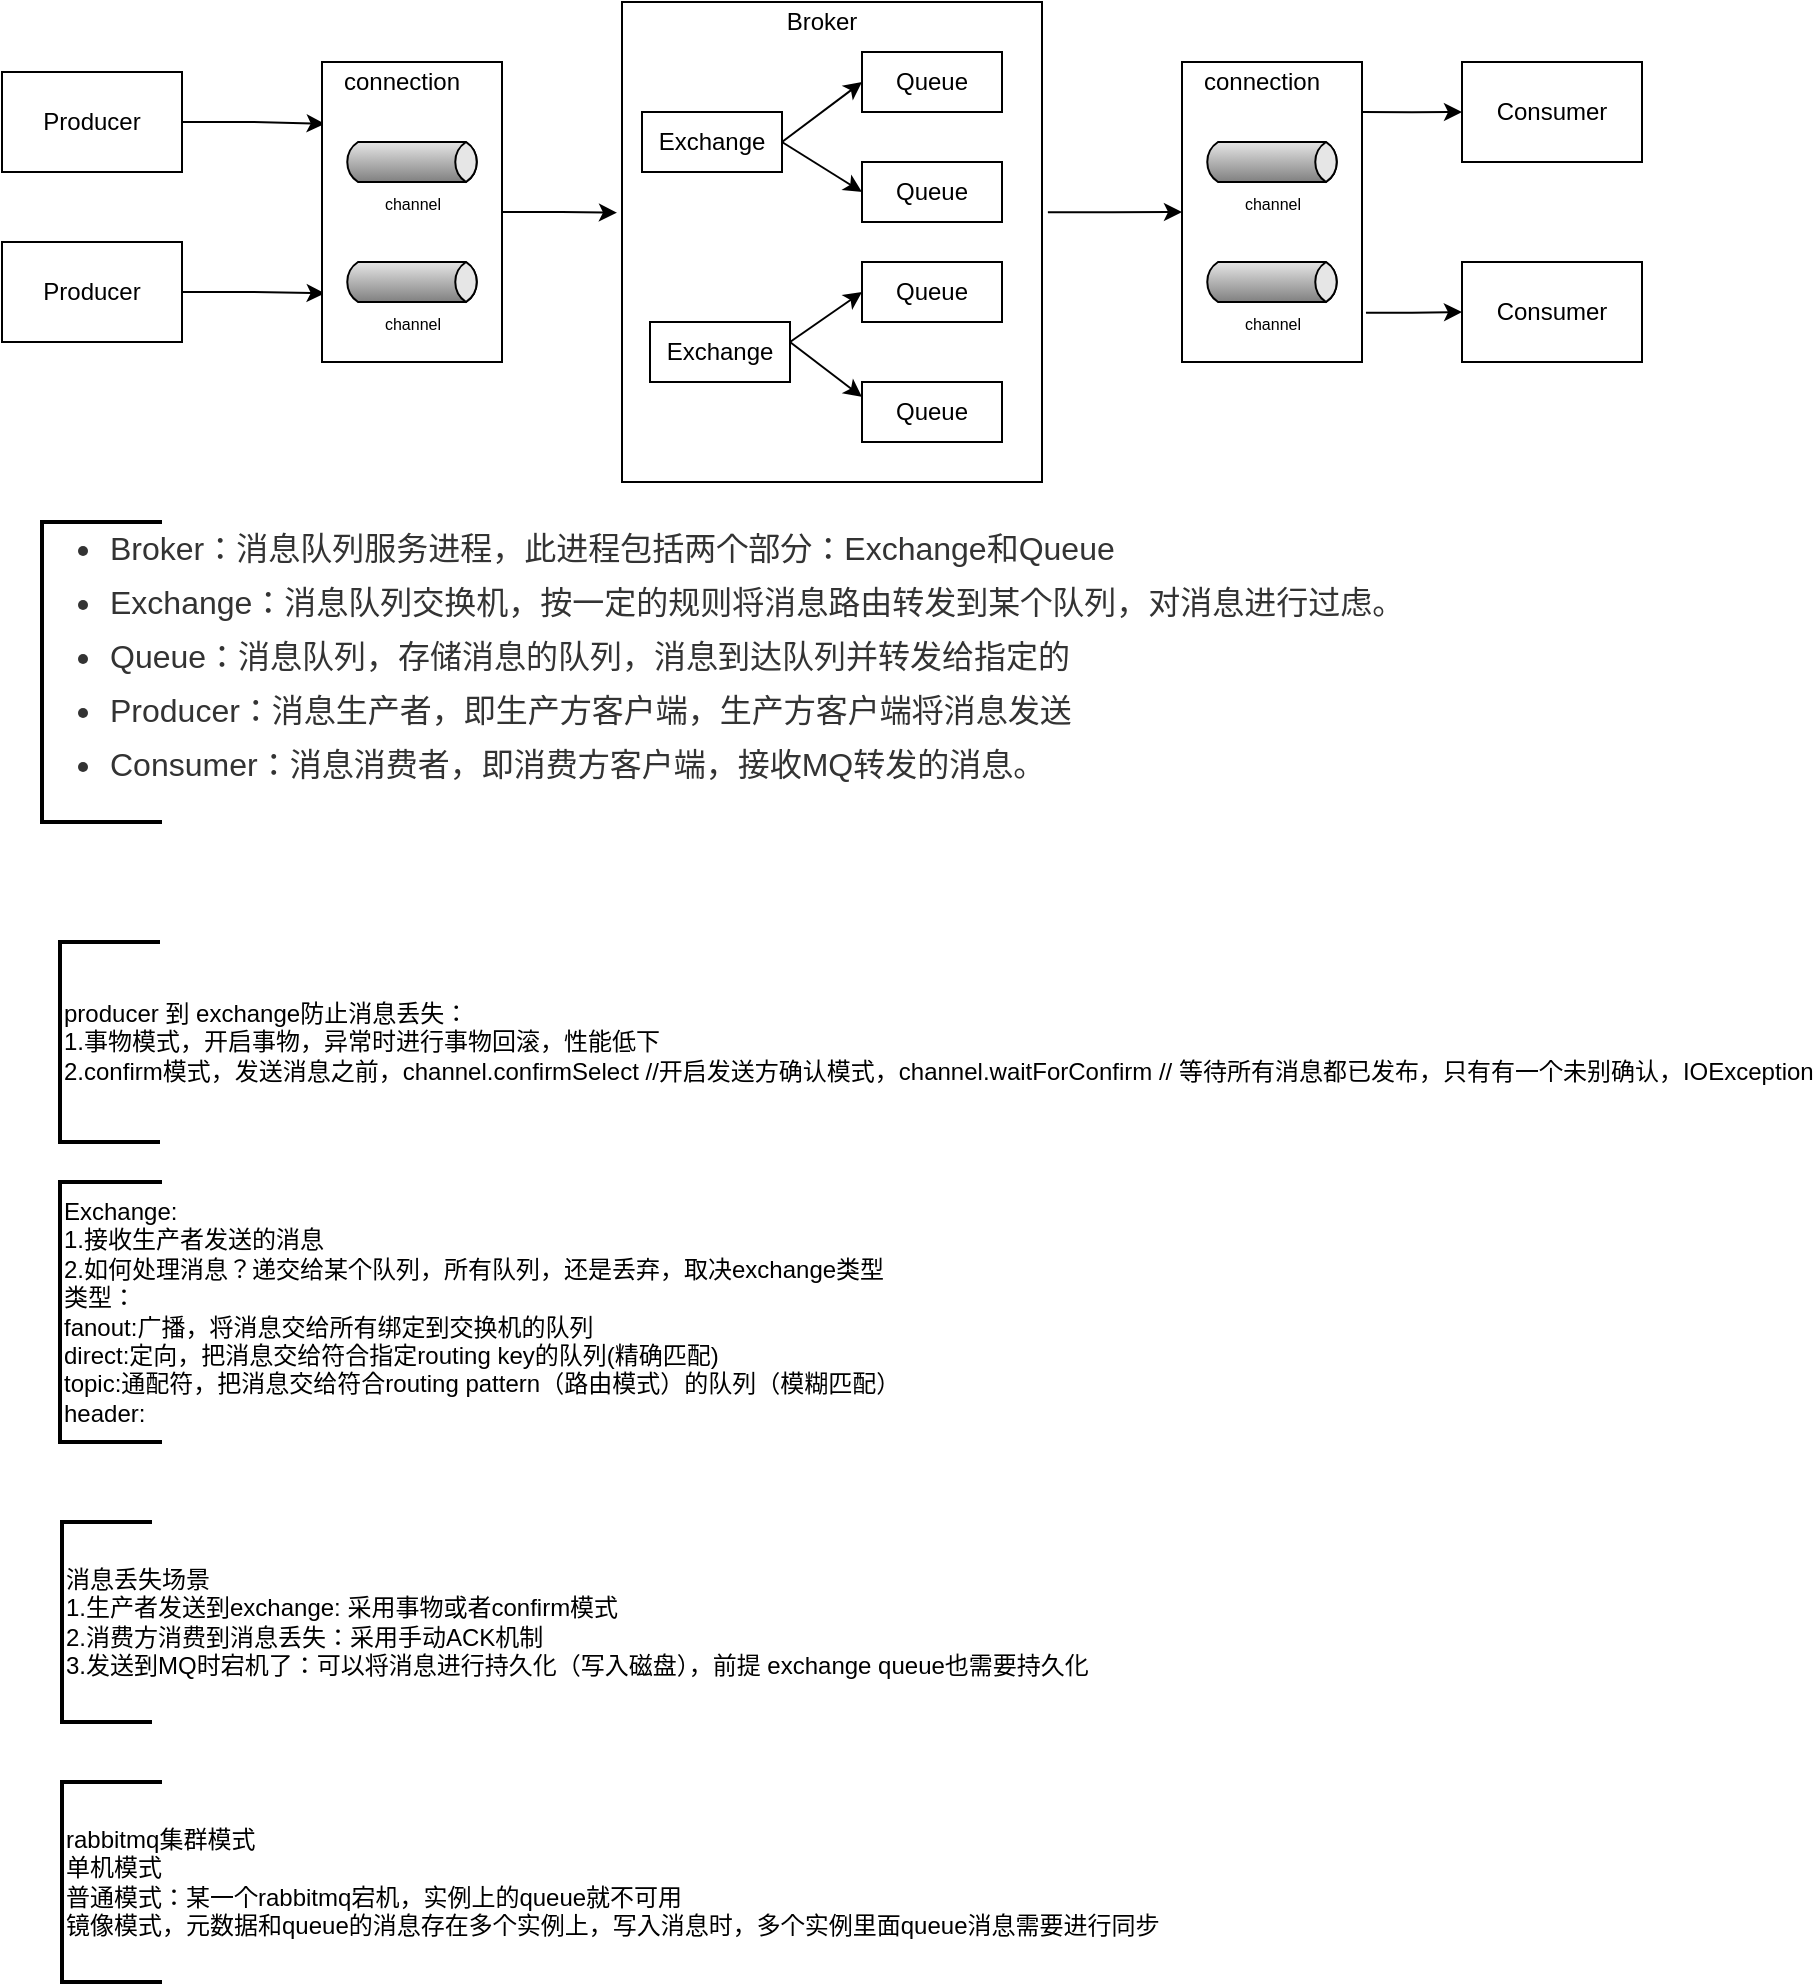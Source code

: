 <mxfile version="14.1.9" type="github">
  <diagram id="YkF_xr2YK-9CTUuaJ1Um" name="Page-1">
    <mxGraphModel dx="782" dy="469" grid="1" gridSize="10" guides="1" tooltips="1" connect="1" arrows="1" fold="1" page="1" pageScale="1" pageWidth="827" pageHeight="1169" math="0" shadow="0">
      <root>
        <mxCell id="0" />
        <mxCell id="1" parent="0" />
        <mxCell id="eu5U1hnf9LweZi0uD29D-2" value="rabbitmq集群模式&lt;br&gt;单机模式&lt;br&gt;普通模式：某一个rabbitmq宕机，实例上的queue就不可用&lt;br&gt;镜像模式，元数据和queue的消息存在多个实例上，写入消息时，多个实例里面queue消息需要进行同步" style="strokeWidth=2;html=1;shape=mxgraph.flowchart.annotation_1;align=left;pointerEvents=1;" parent="1" vertex="1">
          <mxGeometry x="50" y="1270" width="50" height="100" as="geometry" />
        </mxCell>
        <mxCell id="eu5U1hnf9LweZi0uD29D-32" style="edgeStyle=orthogonalEdgeStyle;rounded=0;orthogonalLoop=1;jettySize=auto;html=1;entryX=0.015;entryY=0.206;entryDx=0;entryDy=0;entryPerimeter=0;" parent="1" source="eu5U1hnf9LweZi0uD29D-5" target="eu5U1hnf9LweZi0uD29D-9" edge="1">
          <mxGeometry relative="1" as="geometry" />
        </mxCell>
        <mxCell id="eu5U1hnf9LweZi0uD29D-5" value="Producer" style="rounded=0;whiteSpace=wrap;html=1;" parent="1" vertex="1">
          <mxGeometry x="20" y="415" width="90" height="50" as="geometry" />
        </mxCell>
        <mxCell id="eu5U1hnf9LweZi0uD29D-33" style="edgeStyle=orthogonalEdgeStyle;rounded=0;orthogonalLoop=1;jettySize=auto;html=1;entryX=0.015;entryY=0.771;entryDx=0;entryDy=0;entryPerimeter=0;" parent="1" source="eu5U1hnf9LweZi0uD29D-6" target="eu5U1hnf9LweZi0uD29D-9" edge="1">
          <mxGeometry relative="1" as="geometry" />
        </mxCell>
        <mxCell id="eu5U1hnf9LweZi0uD29D-6" value="Producer" style="rounded=0;whiteSpace=wrap;html=1;" parent="1" vertex="1">
          <mxGeometry x="20" y="500" width="90" height="50" as="geometry" />
        </mxCell>
        <mxCell id="eu5U1hnf9LweZi0uD29D-34" value="" style="edgeStyle=orthogonalEdgeStyle;rounded=0;orthogonalLoop=1;jettySize=auto;html=1;entryX=-0.012;entryY=0.439;entryDx=0;entryDy=0;entryPerimeter=0;" parent="1" source="eu5U1hnf9LweZi0uD29D-9" target="eu5U1hnf9LweZi0uD29D-14" edge="1">
          <mxGeometry relative="1" as="geometry">
            <mxPoint x="320" y="485" as="targetPoint" />
          </mxGeometry>
        </mxCell>
        <mxCell id="eu5U1hnf9LweZi0uD29D-9" value="" style="rounded=0;whiteSpace=wrap;html=1;" parent="1" vertex="1">
          <mxGeometry x="180" y="410" width="90" height="150" as="geometry" />
        </mxCell>
        <mxCell id="eu5U1hnf9LweZi0uD29D-11" value="channel" style="strokeWidth=1;outlineConnect=0;dashed=0;align=center;html=1;fontSize=8;shape=mxgraph.eip.messageChannel;verticalLabelPosition=bottom;labelBackgroundColor=#ffffff;verticalAlign=top;" parent="1" vertex="1">
          <mxGeometry x="190" y="450" width="70" height="20" as="geometry" />
        </mxCell>
        <mxCell id="eu5U1hnf9LweZi0uD29D-13" value="channel" style="strokeWidth=1;outlineConnect=0;dashed=0;align=center;html=1;fontSize=8;shape=mxgraph.eip.messageChannel;verticalLabelPosition=bottom;labelBackgroundColor=#ffffff;verticalAlign=top;" parent="1" vertex="1">
          <mxGeometry x="190" y="510" width="70" height="20" as="geometry" />
        </mxCell>
        <mxCell id="eu5U1hnf9LweZi0uD29D-40" style="edgeStyle=orthogonalEdgeStyle;rounded=0;orthogonalLoop=1;jettySize=auto;html=1;exitX=1.014;exitY=0.438;exitDx=0;exitDy=0;exitPerimeter=0;" parent="1" source="eu5U1hnf9LweZi0uD29D-14" target="eu5U1hnf9LweZi0uD29D-26" edge="1">
          <mxGeometry relative="1" as="geometry" />
        </mxCell>
        <mxCell id="eu5U1hnf9LweZi0uD29D-14" value="" style="rounded=0;whiteSpace=wrap;html=1;" parent="1" vertex="1">
          <mxGeometry x="330" y="380" width="210" height="240" as="geometry" />
        </mxCell>
        <mxCell id="eu5U1hnf9LweZi0uD29D-16" value="Broker&lt;br&gt;" style="text;html=1;strokeColor=none;fillColor=none;align=center;verticalAlign=middle;whiteSpace=wrap;rounded=0;" parent="1" vertex="1">
          <mxGeometry x="410" y="380" width="40" height="20" as="geometry" />
        </mxCell>
        <mxCell id="eu5U1hnf9LweZi0uD29D-17" value="Exchange" style="rounded=0;whiteSpace=wrap;html=1;" parent="1" vertex="1">
          <mxGeometry x="340" y="435" width="70" height="30" as="geometry" />
        </mxCell>
        <mxCell id="eu5U1hnf9LweZi0uD29D-18" value="Exchange" style="rounded=0;whiteSpace=wrap;html=1;" parent="1" vertex="1">
          <mxGeometry x="344" y="540" width="70" height="30" as="geometry" />
        </mxCell>
        <mxCell id="eu5U1hnf9LweZi0uD29D-19" value="Queue" style="rounded=0;whiteSpace=wrap;html=1;" parent="1" vertex="1">
          <mxGeometry x="450" y="405" width="70" height="30" as="geometry" />
        </mxCell>
        <mxCell id="eu5U1hnf9LweZi0uD29D-20" value="Queue" style="rounded=0;whiteSpace=wrap;html=1;" parent="1" vertex="1">
          <mxGeometry x="450" y="460" width="70" height="30" as="geometry" />
        </mxCell>
        <mxCell id="eu5U1hnf9LweZi0uD29D-21" value="Queue" style="rounded=0;whiteSpace=wrap;html=1;" parent="1" vertex="1">
          <mxGeometry x="450" y="510" width="70" height="30" as="geometry" />
        </mxCell>
        <mxCell id="eu5U1hnf9LweZi0uD29D-22" value="Queue" style="rounded=0;whiteSpace=wrap;html=1;" parent="1" vertex="1">
          <mxGeometry x="450" y="570" width="70" height="30" as="geometry" />
        </mxCell>
        <mxCell id="eu5U1hnf9LweZi0uD29D-23" value="connection" style="text;html=1;strokeColor=none;fillColor=none;align=center;verticalAlign=middle;whiteSpace=wrap;rounded=0;" parent="1" vertex="1">
          <mxGeometry x="200" y="410" width="40" height="20" as="geometry" />
        </mxCell>
        <mxCell id="eu5U1hnf9LweZi0uD29D-41" style="edgeStyle=orthogonalEdgeStyle;rounded=0;orthogonalLoop=1;jettySize=auto;html=1;entryX=0;entryY=0.5;entryDx=0;entryDy=0;exitX=1;exitY=0.167;exitDx=0;exitDy=0;exitPerimeter=0;" parent="1" source="eu5U1hnf9LweZi0uD29D-26" target="eu5U1hnf9LweZi0uD29D-30" edge="1">
          <mxGeometry relative="1" as="geometry" />
        </mxCell>
        <mxCell id="eu5U1hnf9LweZi0uD29D-42" style="edgeStyle=orthogonalEdgeStyle;rounded=0;orthogonalLoop=1;jettySize=auto;html=1;exitX=1.022;exitY=0.836;exitDx=0;exitDy=0;exitPerimeter=0;" parent="1" source="eu5U1hnf9LweZi0uD29D-26" target="eu5U1hnf9LweZi0uD29D-31" edge="1">
          <mxGeometry relative="1" as="geometry" />
        </mxCell>
        <mxCell id="eu5U1hnf9LweZi0uD29D-26" value="" style="rounded=0;whiteSpace=wrap;html=1;" parent="1" vertex="1">
          <mxGeometry x="610" y="410" width="90" height="150" as="geometry" />
        </mxCell>
        <mxCell id="eu5U1hnf9LweZi0uD29D-27" value="channel" style="strokeWidth=1;outlineConnect=0;dashed=0;align=center;html=1;fontSize=8;shape=mxgraph.eip.messageChannel;verticalLabelPosition=bottom;labelBackgroundColor=#ffffff;verticalAlign=top;" parent="1" vertex="1">
          <mxGeometry x="620" y="450" width="70" height="20" as="geometry" />
        </mxCell>
        <mxCell id="eu5U1hnf9LweZi0uD29D-28" value="channel" style="strokeWidth=1;outlineConnect=0;dashed=0;align=center;html=1;fontSize=8;shape=mxgraph.eip.messageChannel;verticalLabelPosition=bottom;labelBackgroundColor=#ffffff;verticalAlign=top;" parent="1" vertex="1">
          <mxGeometry x="620" y="510" width="70" height="20" as="geometry" />
        </mxCell>
        <mxCell id="eu5U1hnf9LweZi0uD29D-29" value="connection" style="text;html=1;strokeColor=none;fillColor=none;align=center;verticalAlign=middle;whiteSpace=wrap;rounded=0;" parent="1" vertex="1">
          <mxGeometry x="630" y="410" width="40" height="20" as="geometry" />
        </mxCell>
        <mxCell id="eu5U1hnf9LweZi0uD29D-30" value="Consumer" style="rounded=0;whiteSpace=wrap;html=1;" parent="1" vertex="1">
          <mxGeometry x="750" y="410" width="90" height="50" as="geometry" />
        </mxCell>
        <mxCell id="eu5U1hnf9LweZi0uD29D-31" value="Consumer" style="rounded=0;whiteSpace=wrap;html=1;" parent="1" vertex="1">
          <mxGeometry x="750" y="510" width="90" height="50" as="geometry" />
        </mxCell>
        <mxCell id="eu5U1hnf9LweZi0uD29D-36" value="" style="endArrow=classic;html=1;exitX=1;exitY=0.5;exitDx=0;exitDy=0;entryX=0;entryY=0.5;entryDx=0;entryDy=0;" parent="1" source="eu5U1hnf9LweZi0uD29D-17" target="eu5U1hnf9LweZi0uD29D-19" edge="1">
          <mxGeometry width="50" height="50" relative="1" as="geometry">
            <mxPoint x="420" y="470" as="sourcePoint" />
            <mxPoint x="470" y="420" as="targetPoint" />
          </mxGeometry>
        </mxCell>
        <mxCell id="eu5U1hnf9LweZi0uD29D-37" value="" style="endArrow=classic;html=1;exitX=1;exitY=0.5;exitDx=0;exitDy=0;entryX=0;entryY=0.5;entryDx=0;entryDy=0;" parent="1" source="eu5U1hnf9LweZi0uD29D-17" target="eu5U1hnf9LweZi0uD29D-20" edge="1">
          <mxGeometry width="50" height="50" relative="1" as="geometry">
            <mxPoint x="420" y="460" as="sourcePoint" />
            <mxPoint x="460" y="430" as="targetPoint" />
          </mxGeometry>
        </mxCell>
        <mxCell id="eu5U1hnf9LweZi0uD29D-38" value="" style="endArrow=classic;html=1;exitX=1;exitY=0.5;exitDx=0;exitDy=0;entryX=0;entryY=0.5;entryDx=0;entryDy=0;" parent="1" target="eu5U1hnf9LweZi0uD29D-21" edge="1">
          <mxGeometry width="50" height="50" relative="1" as="geometry">
            <mxPoint x="414" y="550" as="sourcePoint" />
            <mxPoint x="447" y="522" as="targetPoint" />
          </mxGeometry>
        </mxCell>
        <mxCell id="eu5U1hnf9LweZi0uD29D-39" value="" style="endArrow=classic;html=1;exitX=1;exitY=0.5;exitDx=0;exitDy=0;entryX=0;entryY=0.25;entryDx=0;entryDy=0;" parent="1" target="eu5U1hnf9LweZi0uD29D-22" edge="1">
          <mxGeometry width="50" height="50" relative="1" as="geometry">
            <mxPoint x="414" y="550" as="sourcePoint" />
            <mxPoint x="454" y="575" as="targetPoint" />
          </mxGeometry>
        </mxCell>
        <mxCell id="eu5U1hnf9LweZi0uD29D-43" value="&lt;ul style=&quot;box-sizing: border-box ; outline: 0px ; margin: 0px 0px 24px ; padding: 0px ; list-style: none ; font-size: 16px ; overflow-wrap: break-word ; color: rgb(51 , 51 , 51) ; font-family: , &amp;#34;sf ui text&amp;#34; , &amp;#34;arial&amp;#34; , &amp;#34;pingfang sc&amp;#34; , &amp;#34;hiragino sans gb&amp;#34; , &amp;#34;microsoft yahei&amp;#34; , &amp;#34;wenquanyi micro hei&amp;#34; , sans-serif , &amp;#34;simhei&amp;#34; , &amp;#34;simsun&amp;#34; ; background-color: rgb(255 , 255 , 255)&quot;&gt;&lt;li style=&quot;box-sizing: border-box ; outline: 0px ; margin: 8px 0px 0px 32px ; padding: 0px ; list-style: disc ; overflow-wrap: break-word&quot;&gt;&lt;span style=&quot;box-sizing: border-box ; outline: 0px ; margin: 0px ; padding: 0px ; overflow-wrap: break-word&quot;&gt;Broker&lt;/span&gt;&lt;span style=&quot;box-sizing: border-box ; outline: 0px ; margin: 0px ; padding: 0px ; overflow-wrap: break-word&quot;&gt;：消息队列服务进程，此进程包括两个部分：&lt;/span&gt;&lt;span style=&quot;box-sizing: border-box ; outline: 0px ; margin: 0px ; padding: 0px ; overflow-wrap: break-word&quot;&gt;Exchange&lt;/span&gt;&lt;span style=&quot;box-sizing: border-box ; outline: 0px ; margin: 0px ; padding: 0px ; overflow-wrap: break-word&quot;&gt;和&lt;/span&gt;&lt;span style=&quot;box-sizing: border-box ; outline: 0px ; margin: 0px ; padding: 0px ; overflow-wrap: break-word&quot;&gt;Queue&lt;/span&gt;&lt;/li&gt;&lt;li style=&quot;box-sizing: border-box ; outline: 0px ; margin: 8px 0px 0px 32px ; padding: 0px ; list-style: disc ; overflow-wrap: break-word&quot;&gt;&lt;span style=&quot;box-sizing: border-box ; outline: 0px ; margin: 0px ; padding: 0px ; overflow-wrap: break-word&quot;&gt;Exchange&lt;/span&gt;&lt;span style=&quot;box-sizing: border-box ; outline: 0px ; margin: 0px ; padding: 0px ; overflow-wrap: break-word&quot;&gt;：消息队列交换机，按一定的规则将消息路由转发到某个队列，对消息进行过虑。&lt;/span&gt;&lt;/li&gt;&lt;li style=&quot;box-sizing: border-box ; outline: 0px ; margin: 8px 0px 0px 32px ; padding: 0px ; list-style: disc ; overflow-wrap: break-word&quot;&gt;&lt;span style=&quot;box-sizing: border-box ; outline: 0px ; margin: 0px ; padding: 0px ; overflow-wrap: break-word&quot;&gt;Queue&lt;/span&gt;&lt;span style=&quot;box-sizing: border-box ; outline: 0px ; margin: 0px ; padding: 0px ; overflow-wrap: break-word&quot;&gt;：消息队列，存储消息的队列，消息到达队列并转发给指定的&lt;/span&gt;&lt;/li&gt;&lt;li style=&quot;box-sizing: border-box ; outline: 0px ; margin: 8px 0px 0px 32px ; padding: 0px ; list-style: disc ; overflow-wrap: break-word&quot;&gt;&lt;span style=&quot;box-sizing: border-box ; outline: 0px ; margin: 0px ; padding: 0px ; overflow-wrap: break-word&quot;&gt;Producer&lt;/span&gt;&lt;span style=&quot;box-sizing: border-box ; outline: 0px ; margin: 0px ; padding: 0px ; overflow-wrap: break-word&quot;&gt;：消息生产者，即生产方客户端，生产方客户端将消息发送&lt;/span&gt;&lt;/li&gt;&lt;li style=&quot;box-sizing: border-box ; outline: 0px ; margin: 8px 0px 0px 32px ; padding: 0px ; list-style: disc ; overflow-wrap: break-word&quot;&gt;&lt;span style=&quot;box-sizing: border-box ; outline: 0px ; margin: 0px ; padding: 0px ; overflow-wrap: break-word&quot;&gt;Consumer&lt;/span&gt;&lt;span style=&quot;box-sizing: border-box ; outline: 0px ; margin: 0px ; padding: 0px ; overflow-wrap: break-word&quot;&gt;：消息消费者，即消费方客户端，接收&lt;/span&gt;&lt;span style=&quot;box-sizing: border-box ; outline: 0px ; margin: 0px ; padding: 0px ; overflow-wrap: break-word&quot;&gt;MQ&lt;/span&gt;&lt;span style=&quot;box-sizing: border-box ; outline: 0px ; margin: 0px ; padding: 0px ; overflow-wrap: break-word&quot;&gt;转发的消息。&lt;/span&gt;&lt;/li&gt;&lt;/ul&gt;" style="strokeWidth=2;html=1;shape=mxgraph.flowchart.annotation_1;align=left;pointerEvents=1;" parent="1" vertex="1">
          <mxGeometry x="40" y="640" width="60" height="150" as="geometry" />
        </mxCell>
        <mxCell id="eu5U1hnf9LweZi0uD29D-44" value="producer 到 exchange防止消息丢失：&lt;br&gt;1.事物模式，开启事物，异常时进行事物回滚，性能低下&lt;br&gt;2.confirm模式，发送消息之前，channel.confirmSelect //开启发送方确认模式，channel.waitForConfirm // 等待所有消息都已发布，只有有一个未别确认，IOException" style="strokeWidth=2;html=1;shape=mxgraph.flowchart.annotation_1;align=left;pointerEvents=1;" parent="1" vertex="1">
          <mxGeometry x="49" y="850" width="50" height="100" as="geometry" />
        </mxCell>
        <mxCell id="eu5U1hnf9LweZi0uD29D-45" value="Exchange:&lt;br&gt;1.接收生产者发送的消息&lt;br&gt;2.如何处理消息？递交给某个队列，所有队列，还是丢弃，取决exchange类型&lt;br&gt;类型：&lt;br&gt;fanout:广播，将消息交给所有绑定到交换机的队列&lt;br&gt;direct:定向，把消息交给符合指定routing key的队列(精确匹配)&lt;br&gt;topic:通配符，把消息交给符合routing pattern（路由模式）的队列（模糊匹配）&lt;br&gt;header:" style="strokeWidth=2;html=1;shape=mxgraph.flowchart.annotation_1;align=left;pointerEvents=1;" parent="1" vertex="1">
          <mxGeometry x="49" y="970" width="51" height="130" as="geometry" />
        </mxCell>
        <mxCell id="eu5U1hnf9LweZi0uD29D-46" value="消息丢失场景&lt;br&gt;1.生产者发送到exchange: 采用事物或者confirm模式&lt;br&gt;2.消费方消费到消息丢失：采用手动ACK机制&lt;br&gt;3.发送到MQ时宕机了：可以将消息进行持久化（写入磁盘），前提 exchange queue也需要持久化" style="strokeWidth=2;html=1;shape=mxgraph.flowchart.annotation_1;align=left;pointerEvents=1;" parent="1" vertex="1">
          <mxGeometry x="50" y="1140" width="45" height="100" as="geometry" />
        </mxCell>
      </root>
    </mxGraphModel>
  </diagram>
</mxfile>
